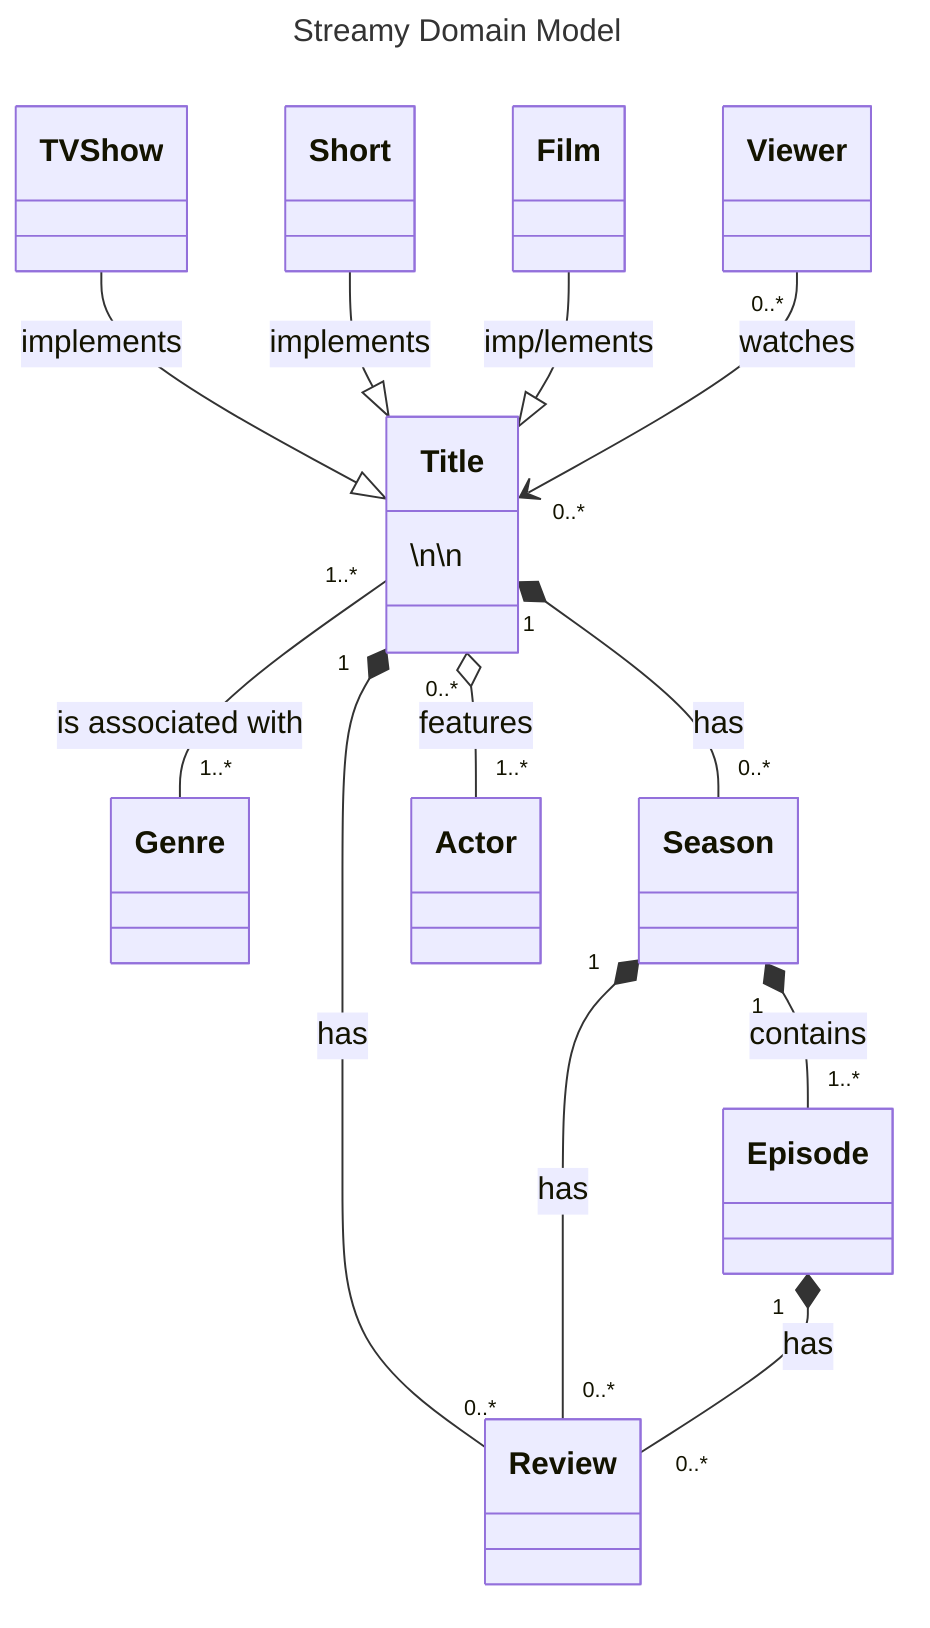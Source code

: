 ---
title: Streamy Domain Model
---
classDiagram
    Title "1..*" -- "1..*" Genre: is associated with
    Title "1" *-- "0..*" Season: has
    Title "1" *-- "0..*" Review: has
    Title "0..*" o-- "1..*" Actor: features

    Title: \n\n

    TV Show --|> Title: implements
    Short --|> Title: implements
    Film --|> Title: imp/lements

    Viewer "0..*" --> "0..*" Title: watches

    Season "1" *-- "0..*" Review: has
    Season "1" *-- "1..*" Episode: contains

    Episode "1" *-- "0..*" Review: has

    link Title "http://google.co.uk" _blank